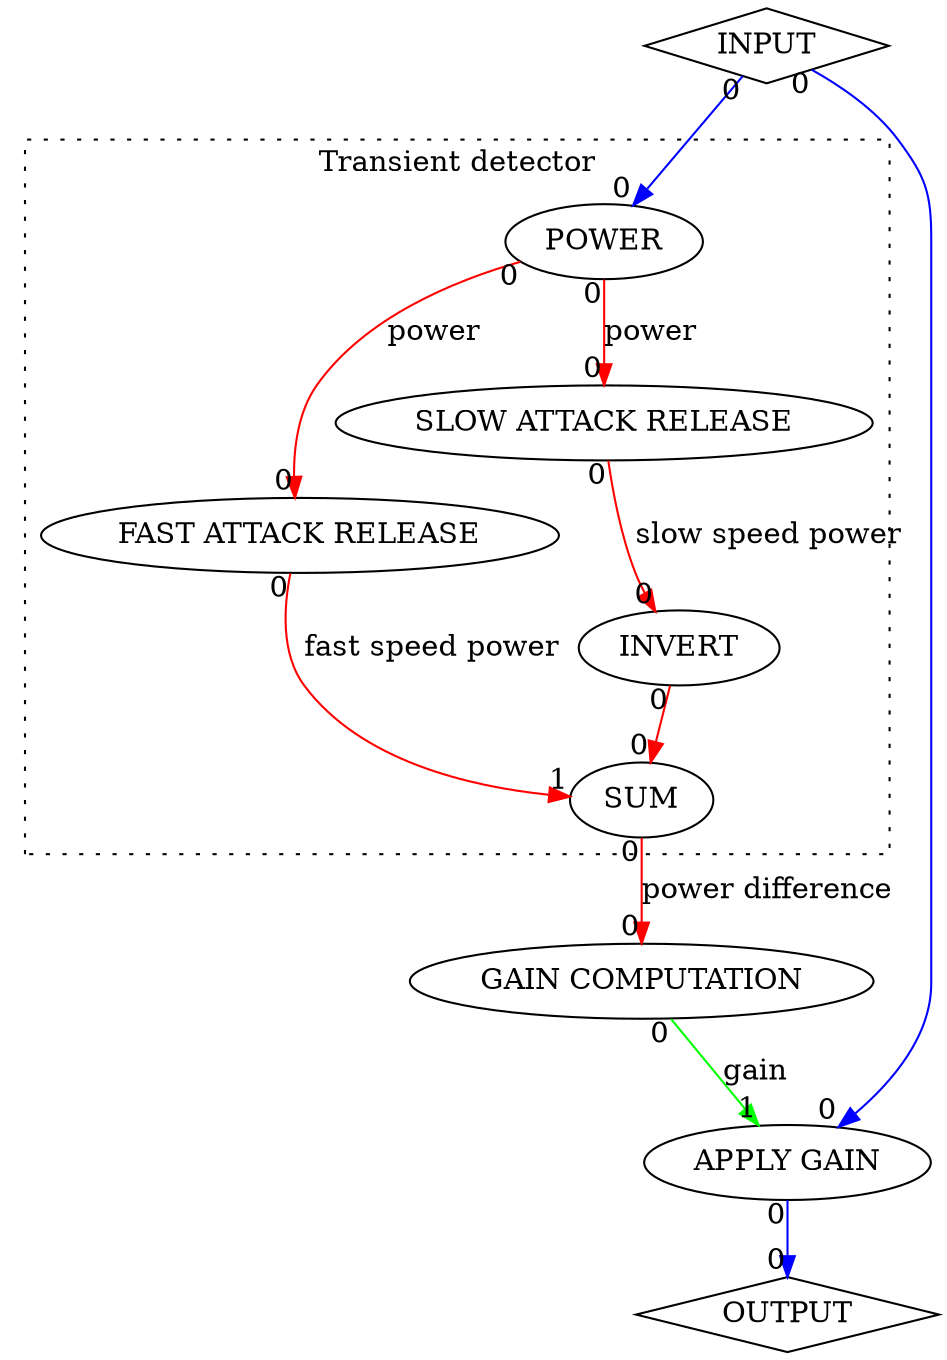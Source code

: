 digraph transient {

{ node [shape=diamond]
INPUT OUTPUT
}

subgraph cluster_transient_detect {

label="Transient detector";
graph[style=dotted];
"POWER";
"FAST ATTACK RELEASE";
"SLOW ATTACK RELEASE";
"INVERT";
"SUM";

}

INPUT -> POWER [taillabel="0" headlabel="0" color="blue"];
POWER -> "FAST ATTACK RELEASE" [taillabel="0" headlabel="0" label="power" color="red"];
POWER -> "SLOW ATTACK RELEASE" [taillabel="0" headlabel="0" label="power" color="red"];
"SLOW ATTACK RELEASE" -> INVERT [taillabel="0" headlabel="0" label="slow speed power" color="red"];
INVERT -> SUM [taillabel="0" headlabel="0" color="red"];
"FAST ATTACK RELEASE" -> SUM [taillabel="0" headlabel="1" label="fast speed power" color="red"];
SUM -> "GAIN COMPUTATION" [taillabel="0" headlabel="0" label="power difference" color="red"];
INPUT -> "APPLY GAIN" [taillabel="0" headlabel="0" color="blue"];
"GAIN COMPUTATION" -> "APPLY GAIN" [taillabel="0" headlabel="1" label="gain" color="green"];
"APPLY GAIN" -> OUTPUT [taillabel="0" headlabel="0" color="blue"];
}
